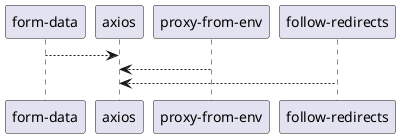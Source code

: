 @startuml
"form-data" --> "axios"
"proxy-from-env" --> "axios"
"follow-redirects" --> "axios"
@enduml
